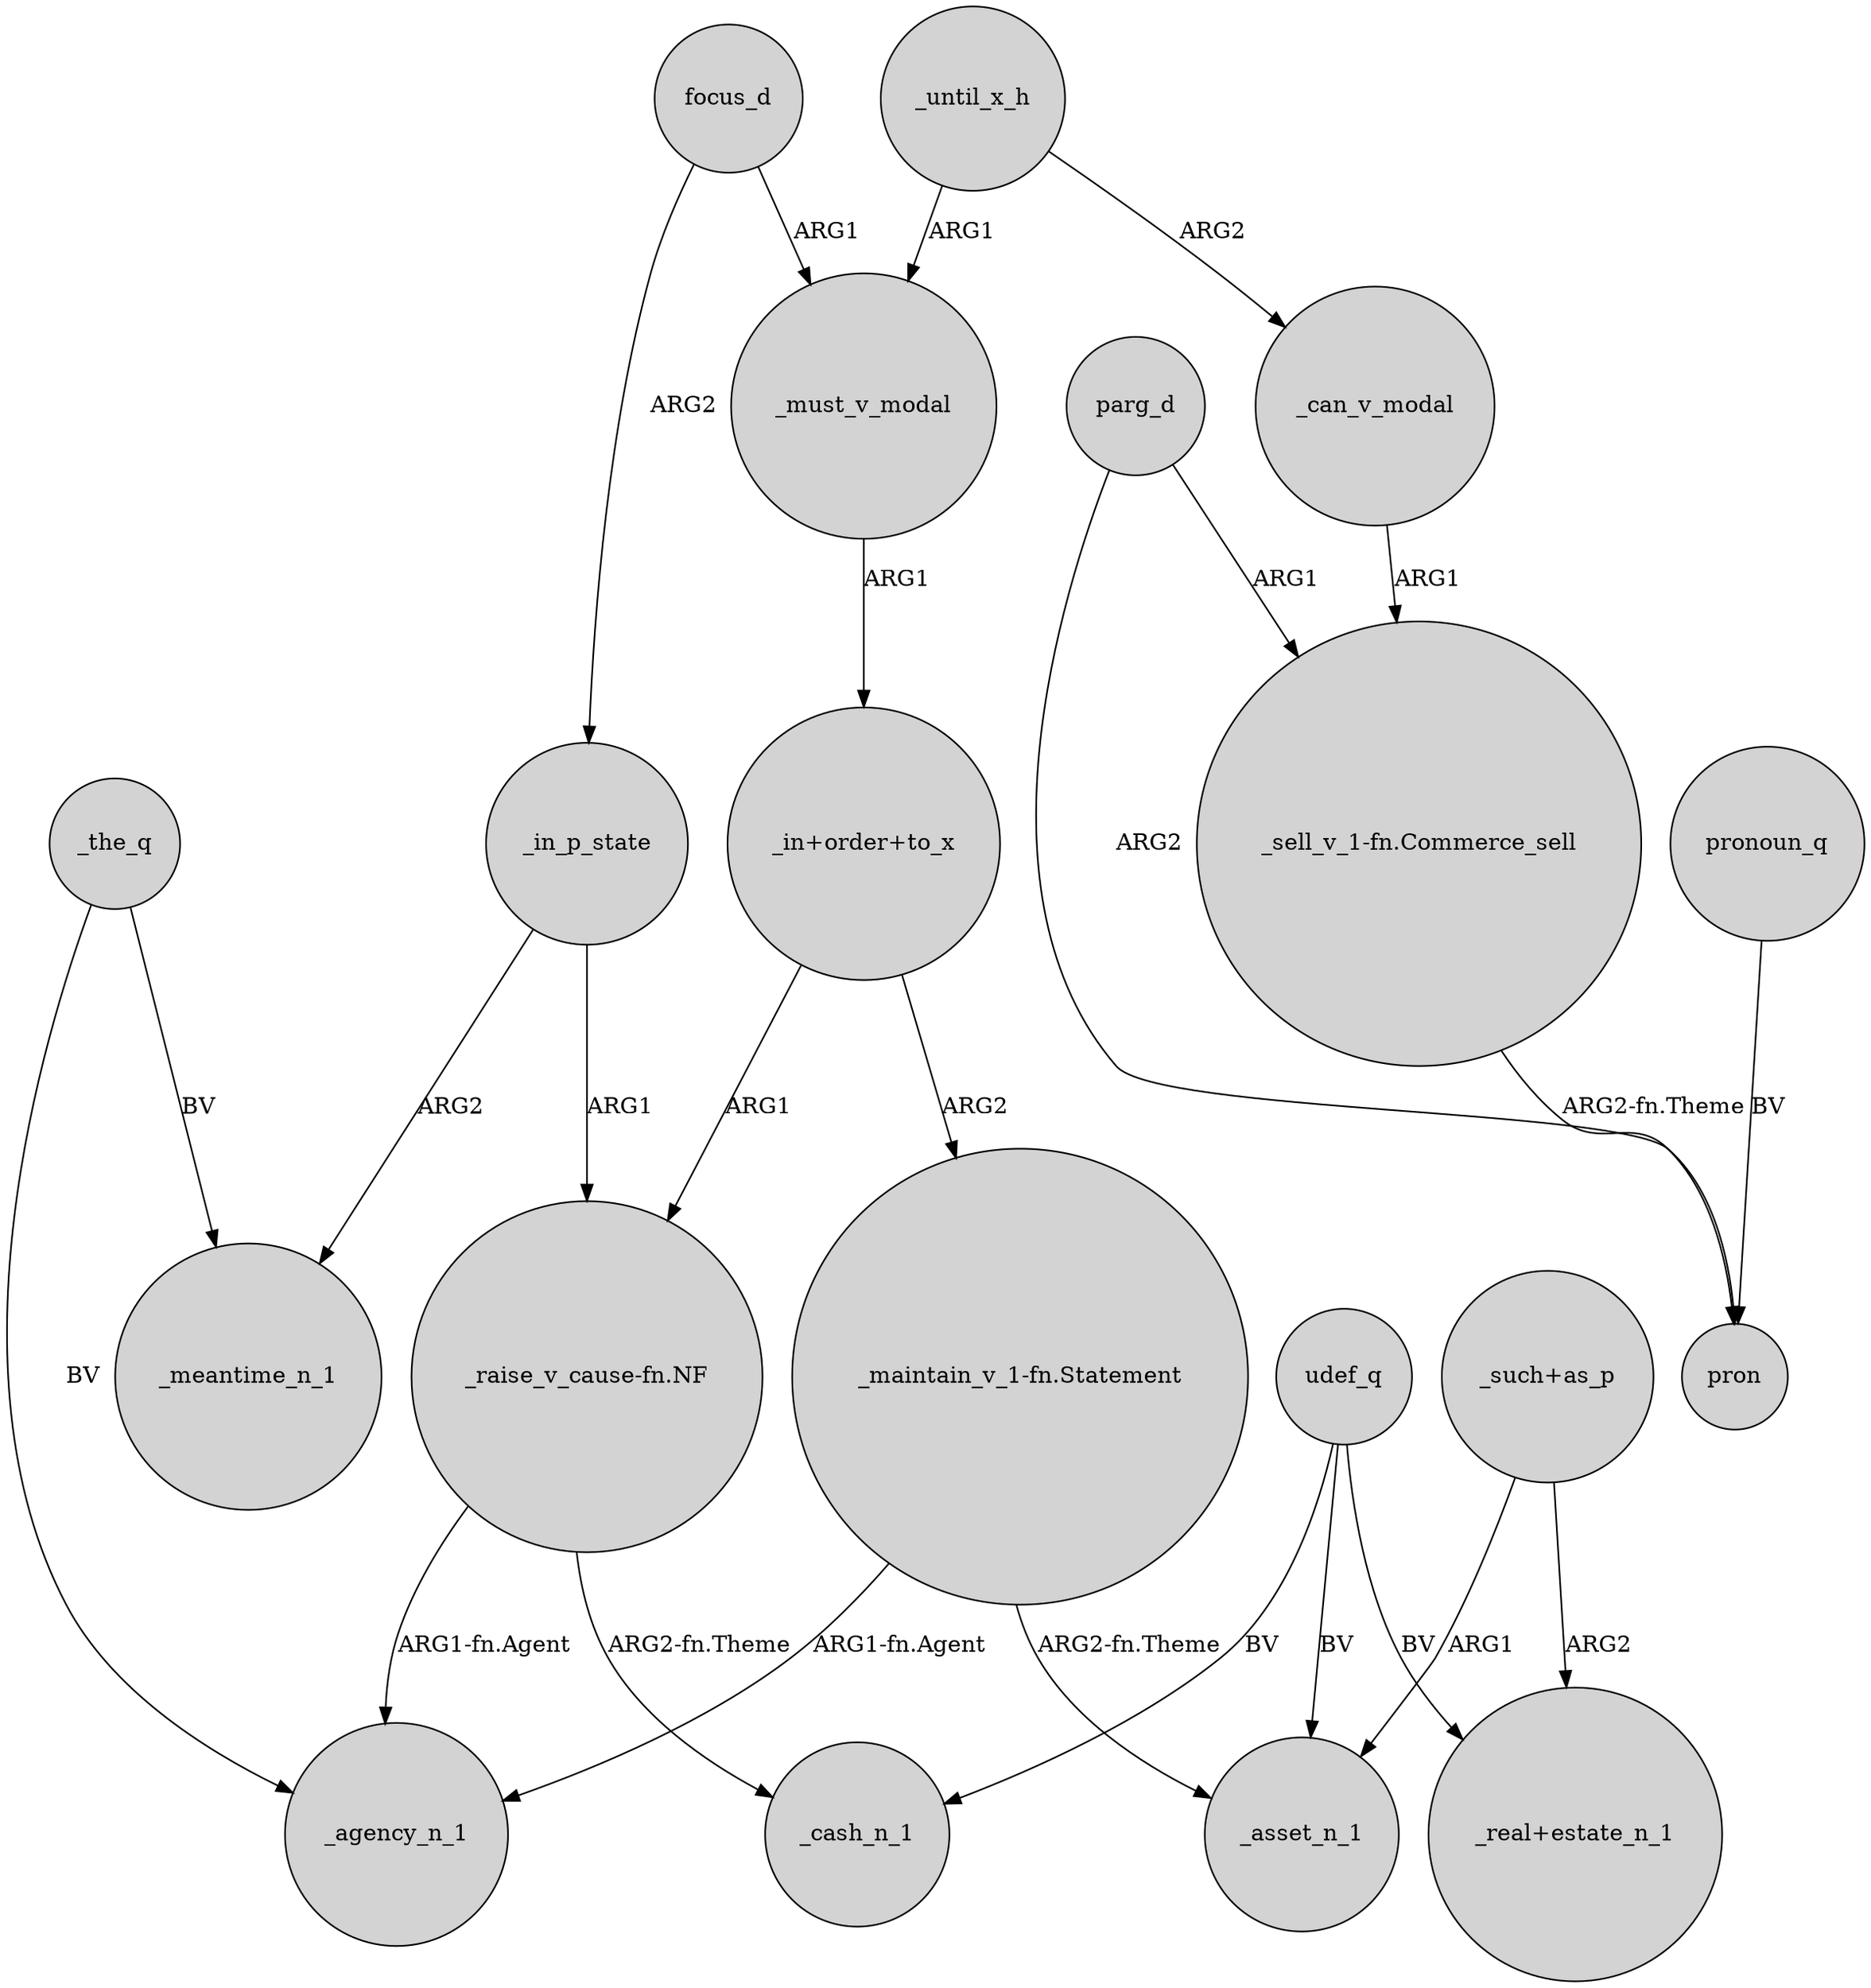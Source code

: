 digraph {
	node [shape=circle style=filled]
	_the_q -> _agency_n_1 [label=BV]
	"_such+as_p" -> _asset_n_1 [label=ARG1]
	udef_q -> _cash_n_1 [label=BV]
	focus_d -> _in_p_state [label=ARG2]
	_the_q -> _meantime_n_1 [label=BV]
	parg_d -> "_sell_v_1-fn.Commerce_sell" [label=ARG1]
	udef_q -> _asset_n_1 [label=BV]
	_in_p_state -> _meantime_n_1 [label=ARG2]
	parg_d -> pron [label=ARG2]
	focus_d -> _must_v_modal [label=ARG1]
	"_in+order+to_x" -> "_maintain_v_1-fn.Statement" [label=ARG2]
	pronoun_q -> pron [label=BV]
	"_maintain_v_1-fn.Statement" -> _agency_n_1 [label="ARG1-fn.Agent"]
	_until_x_h -> _must_v_modal [label=ARG1]
	"_maintain_v_1-fn.Statement" -> _asset_n_1 [label="ARG2-fn.Theme"]
	"_sell_v_1-fn.Commerce_sell" -> pron [label="ARG2-fn.Theme"]
	"_raise_v_cause-fn.NF" -> _cash_n_1 [label="ARG2-fn.Theme"]
	udef_q -> "_real+estate_n_1" [label=BV]
	"_raise_v_cause-fn.NF" -> _agency_n_1 [label="ARG1-fn.Agent"]
	_can_v_modal -> "_sell_v_1-fn.Commerce_sell" [label=ARG1]
	"_such+as_p" -> "_real+estate_n_1" [label=ARG2]
	_in_p_state -> "_raise_v_cause-fn.NF" [label=ARG1]
	_until_x_h -> _can_v_modal [label=ARG2]
	_must_v_modal -> "_in+order+to_x" [label=ARG1]
	"_in+order+to_x" -> "_raise_v_cause-fn.NF" [label=ARG1]
}
